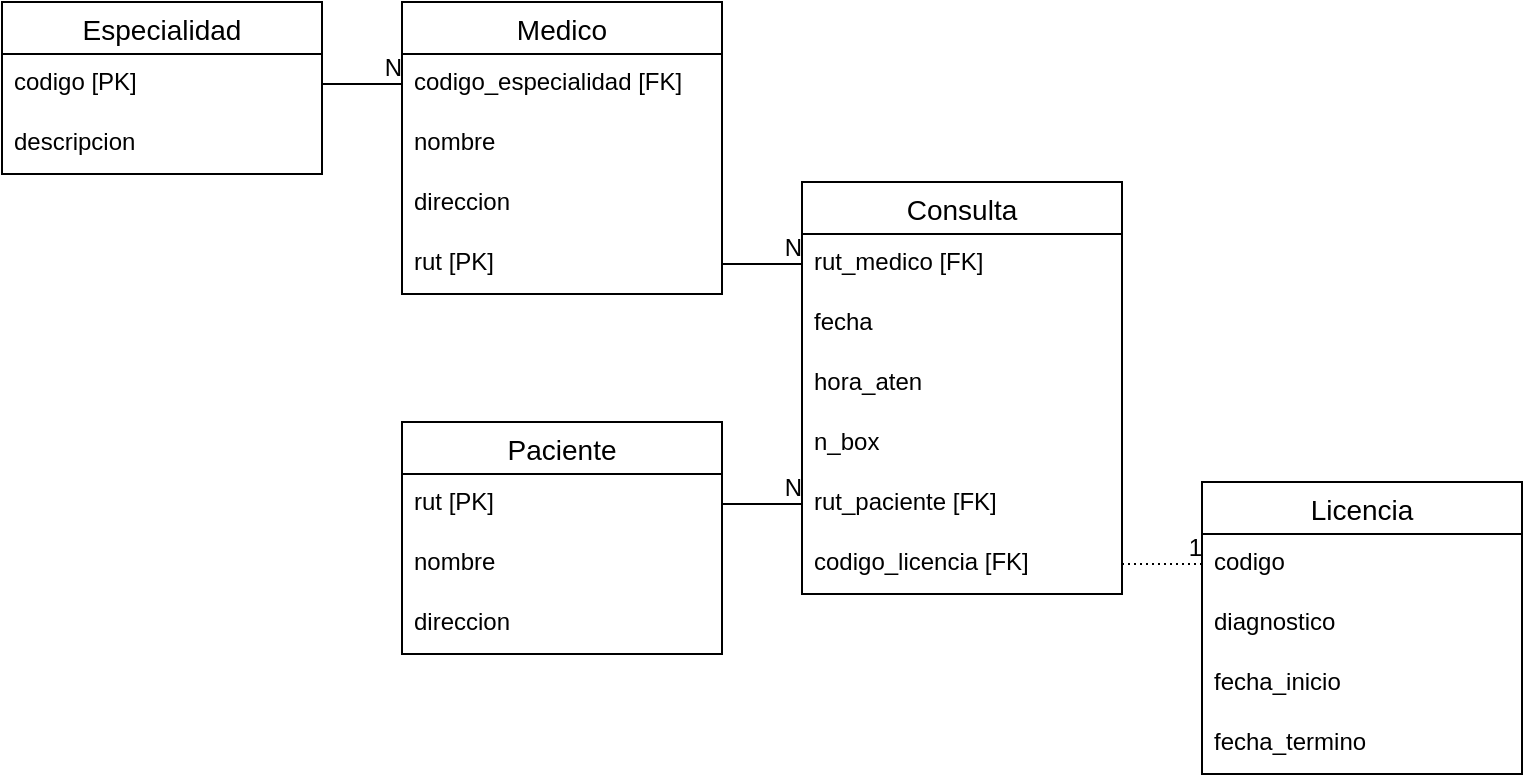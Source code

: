 <mxfile version="20.1.1" type="github"><diagram id="R2lEEEUBdFMjLlhIrx00" name="Page-1"><mxGraphModel dx="1422" dy="736" grid="1" gridSize="10" guides="1" tooltips="1" connect="1" arrows="1" fold="1" page="1" pageScale="1" pageWidth="850" pageHeight="1100" math="0" shadow="0" extFonts="Permanent Marker^https://fonts.googleapis.com/css?family=Permanent+Marker"><root><mxCell id="0"/><mxCell id="1" parent="0"/><mxCell id="jI0jvzNUPgWNA7xEkS6I-1" value="Consulta" style="swimlane;fontStyle=0;childLayout=stackLayout;horizontal=1;startSize=26;horizontalStack=0;resizeParent=1;resizeParentMax=0;resizeLast=0;collapsible=1;marginBottom=0;align=center;fontSize=14;" vertex="1" parent="1"><mxGeometry x="440" y="130" width="160" height="206" as="geometry"/></mxCell><mxCell id="jI0jvzNUPgWNA7xEkS6I-32" value="rut_medico [FK]" style="text;strokeColor=none;fillColor=none;spacingLeft=4;spacingRight=4;overflow=hidden;rotatable=0;points=[[0,0.5],[1,0.5]];portConstraint=eastwest;fontSize=12;" vertex="1" parent="jI0jvzNUPgWNA7xEkS6I-1"><mxGeometry y="26" width="160" height="30" as="geometry"/></mxCell><mxCell id="jI0jvzNUPgWNA7xEkS6I-2" value="fecha" style="text;strokeColor=none;fillColor=none;spacingLeft=4;spacingRight=4;overflow=hidden;rotatable=0;points=[[0,0.5],[1,0.5]];portConstraint=eastwest;fontSize=12;" vertex="1" parent="jI0jvzNUPgWNA7xEkS6I-1"><mxGeometry y="56" width="160" height="30" as="geometry"/></mxCell><mxCell id="jI0jvzNUPgWNA7xEkS6I-3" value="hora_aten" style="text;strokeColor=none;fillColor=none;spacingLeft=4;spacingRight=4;overflow=hidden;rotatable=0;points=[[0,0.5],[1,0.5]];portConstraint=eastwest;fontSize=12;" vertex="1" parent="jI0jvzNUPgWNA7xEkS6I-1"><mxGeometry y="86" width="160" height="30" as="geometry"/></mxCell><mxCell id="jI0jvzNUPgWNA7xEkS6I-4" value="n_box" style="text;strokeColor=none;fillColor=none;spacingLeft=4;spacingRight=4;overflow=hidden;rotatable=0;points=[[0,0.5],[1,0.5]];portConstraint=eastwest;fontSize=12;" vertex="1" parent="jI0jvzNUPgWNA7xEkS6I-1"><mxGeometry y="116" width="160" height="30" as="geometry"/></mxCell><mxCell id="jI0jvzNUPgWNA7xEkS6I-33" value="rut_paciente [FK]" style="text;strokeColor=none;fillColor=none;spacingLeft=4;spacingRight=4;overflow=hidden;rotatable=0;points=[[0,0.5],[1,0.5]];portConstraint=eastwest;fontSize=12;" vertex="1" parent="jI0jvzNUPgWNA7xEkS6I-1"><mxGeometry y="146" width="160" height="30" as="geometry"/></mxCell><mxCell id="jI0jvzNUPgWNA7xEkS6I-36" value="codigo_licencia [FK]" style="text;strokeColor=none;fillColor=none;spacingLeft=4;spacingRight=4;overflow=hidden;rotatable=0;points=[[0,0.5],[1,0.5]];portConstraint=eastwest;fontSize=12;" vertex="1" parent="jI0jvzNUPgWNA7xEkS6I-1"><mxGeometry y="176" width="160" height="30" as="geometry"/></mxCell><mxCell id="jI0jvzNUPgWNA7xEkS6I-5" value="Paciente" style="swimlane;fontStyle=0;childLayout=stackLayout;horizontal=1;startSize=26;horizontalStack=0;resizeParent=1;resizeParentMax=0;resizeLast=0;collapsible=1;marginBottom=0;align=center;fontSize=14;" vertex="1" parent="1"><mxGeometry x="240" y="250" width="160" height="116" as="geometry"/></mxCell><mxCell id="jI0jvzNUPgWNA7xEkS6I-7" value="rut [PK]" style="text;strokeColor=none;fillColor=none;spacingLeft=4;spacingRight=4;overflow=hidden;rotatable=0;points=[[0,0.5],[1,0.5]];portConstraint=eastwest;fontSize=12;" vertex="1" parent="jI0jvzNUPgWNA7xEkS6I-5"><mxGeometry y="26" width="160" height="30" as="geometry"/></mxCell><mxCell id="jI0jvzNUPgWNA7xEkS6I-6" value="nombre" style="text;strokeColor=none;fillColor=none;spacingLeft=4;spacingRight=4;overflow=hidden;rotatable=0;points=[[0,0.5],[1,0.5]];portConstraint=eastwest;fontSize=12;" vertex="1" parent="jI0jvzNUPgWNA7xEkS6I-5"><mxGeometry y="56" width="160" height="30" as="geometry"/></mxCell><mxCell id="jI0jvzNUPgWNA7xEkS6I-8" value="direccion" style="text;strokeColor=none;fillColor=none;spacingLeft=4;spacingRight=4;overflow=hidden;rotatable=0;points=[[0,0.5],[1,0.5]];portConstraint=eastwest;fontSize=12;" vertex="1" parent="jI0jvzNUPgWNA7xEkS6I-5"><mxGeometry y="86" width="160" height="30" as="geometry"/></mxCell><mxCell id="jI0jvzNUPgWNA7xEkS6I-9" value="Medico" style="swimlane;fontStyle=0;childLayout=stackLayout;horizontal=1;startSize=26;horizontalStack=0;resizeParent=1;resizeParentMax=0;resizeLast=0;collapsible=1;marginBottom=0;align=center;fontSize=14;" vertex="1" parent="1"><mxGeometry x="240" y="40" width="160" height="146" as="geometry"/></mxCell><mxCell id="jI0jvzNUPgWNA7xEkS6I-10" value="codigo_especialidad [FK]" style="text;strokeColor=none;fillColor=none;spacingLeft=4;spacingRight=4;overflow=hidden;rotatable=0;points=[[0,0.5],[1,0.5]];portConstraint=eastwest;fontSize=12;" vertex="1" parent="jI0jvzNUPgWNA7xEkS6I-9"><mxGeometry y="26" width="160" height="30" as="geometry"/></mxCell><mxCell id="jI0jvzNUPgWNA7xEkS6I-11" value="nombre" style="text;strokeColor=none;fillColor=none;spacingLeft=4;spacingRight=4;overflow=hidden;rotatable=0;points=[[0,0.5],[1,0.5]];portConstraint=eastwest;fontSize=12;" vertex="1" parent="jI0jvzNUPgWNA7xEkS6I-9"><mxGeometry y="56" width="160" height="30" as="geometry"/></mxCell><mxCell id="jI0jvzNUPgWNA7xEkS6I-28" value="direccion" style="text;strokeColor=none;fillColor=none;spacingLeft=4;spacingRight=4;overflow=hidden;rotatable=0;points=[[0,0.5],[1,0.5]];portConstraint=eastwest;fontSize=12;" vertex="1" parent="jI0jvzNUPgWNA7xEkS6I-9"><mxGeometry y="86" width="160" height="30" as="geometry"/></mxCell><mxCell id="jI0jvzNUPgWNA7xEkS6I-12" value="rut [PK]" style="text;strokeColor=none;fillColor=none;spacingLeft=4;spacingRight=4;overflow=hidden;rotatable=0;points=[[0,0.5],[1,0.5]];portConstraint=eastwest;fontSize=12;" vertex="1" parent="jI0jvzNUPgWNA7xEkS6I-9"><mxGeometry y="116" width="160" height="30" as="geometry"/></mxCell><object label="Licencia" Licencia="" id="jI0jvzNUPgWNA7xEkS6I-13"><mxCell style="swimlane;fontStyle=0;childLayout=stackLayout;horizontal=1;startSize=26;horizontalStack=0;resizeParent=1;resizeParentMax=0;resizeLast=0;collapsible=1;marginBottom=0;align=center;fontSize=14;" vertex="1" parent="1"><mxGeometry x="640" y="280" width="160" height="146" as="geometry"><mxRectangle x="140" y="440" width="90" height="30" as="alternateBounds"/></mxGeometry></mxCell></object><mxCell id="jI0jvzNUPgWNA7xEkS6I-14" value="codigo" style="text;strokeColor=none;fillColor=none;spacingLeft=4;spacingRight=4;overflow=hidden;rotatable=0;points=[[0,0.5],[1,0.5]];portConstraint=eastwest;fontSize=12;" vertex="1" parent="jI0jvzNUPgWNA7xEkS6I-13"><mxGeometry y="26" width="160" height="30" as="geometry"/></mxCell><mxCell id="jI0jvzNUPgWNA7xEkS6I-15" value="diagnostico" style="text;strokeColor=none;fillColor=none;spacingLeft=4;spacingRight=4;overflow=hidden;rotatable=0;points=[[0,0.5],[1,0.5]];portConstraint=eastwest;fontSize=12;" vertex="1" parent="jI0jvzNUPgWNA7xEkS6I-13"><mxGeometry y="56" width="160" height="30" as="geometry"/></mxCell><mxCell id="jI0jvzNUPgWNA7xEkS6I-16" value="fecha_inicio" style="text;strokeColor=none;fillColor=none;spacingLeft=4;spacingRight=4;overflow=hidden;rotatable=0;points=[[0,0.5],[1,0.5]];portConstraint=eastwest;fontSize=12;" vertex="1" parent="jI0jvzNUPgWNA7xEkS6I-13"><mxGeometry y="86" width="160" height="30" as="geometry"/></mxCell><mxCell id="jI0jvzNUPgWNA7xEkS6I-20" value="fecha_termino" style="text;strokeColor=none;fillColor=none;spacingLeft=4;spacingRight=4;overflow=hidden;rotatable=0;points=[[0,0.5],[1,0.5]];portConstraint=eastwest;fontSize=12;" vertex="1" parent="jI0jvzNUPgWNA7xEkS6I-13"><mxGeometry y="116" width="160" height="30" as="geometry"/></mxCell><mxCell id="jI0jvzNUPgWNA7xEkS6I-21" value="Especialidad" style="swimlane;fontStyle=0;childLayout=stackLayout;horizontal=1;startSize=26;horizontalStack=0;resizeParent=1;resizeParentMax=0;resizeLast=0;collapsible=1;marginBottom=0;align=center;fontSize=14;" vertex="1" parent="1"><mxGeometry x="40" y="40" width="160" height="86" as="geometry"/></mxCell><mxCell id="jI0jvzNUPgWNA7xEkS6I-22" value="codigo [PK]" style="text;strokeColor=none;fillColor=none;spacingLeft=4;spacingRight=4;overflow=hidden;rotatable=0;points=[[0,0.5],[1,0.5]];portConstraint=eastwest;fontSize=12;" vertex="1" parent="jI0jvzNUPgWNA7xEkS6I-21"><mxGeometry y="26" width="160" height="30" as="geometry"/></mxCell><mxCell id="jI0jvzNUPgWNA7xEkS6I-29" value="descripcion" style="text;strokeColor=none;fillColor=none;spacingLeft=4;spacingRight=4;overflow=hidden;rotatable=0;points=[[0,0.5],[1,0.5]];portConstraint=eastwest;fontSize=12;" vertex="1" parent="jI0jvzNUPgWNA7xEkS6I-21"><mxGeometry y="56" width="160" height="30" as="geometry"/></mxCell><mxCell id="jI0jvzNUPgWNA7xEkS6I-26" value="" style="endArrow=none;html=1;rounded=0;" edge="1" parent="1" source="jI0jvzNUPgWNA7xEkS6I-22" target="jI0jvzNUPgWNA7xEkS6I-10"><mxGeometry relative="1" as="geometry"><mxPoint x="200" y="100" as="sourcePoint"/><mxPoint x="360" y="200" as="targetPoint"/></mxGeometry></mxCell><mxCell id="jI0jvzNUPgWNA7xEkS6I-27" value="N" style="resizable=0;html=1;align=right;verticalAlign=bottom;" connectable="0" vertex="1" parent="jI0jvzNUPgWNA7xEkS6I-26"><mxGeometry x="1" relative="1" as="geometry"/></mxCell><mxCell id="jI0jvzNUPgWNA7xEkS6I-30" value="" style="endArrow=none;html=1;rounded=0;" edge="1" parent="1" source="jI0jvzNUPgWNA7xEkS6I-12" target="jI0jvzNUPgWNA7xEkS6I-32"><mxGeometry relative="1" as="geometry"><mxPoint x="510" y="110" as="sourcePoint"/><mxPoint x="590" y="149" as="targetPoint"/></mxGeometry></mxCell><mxCell id="jI0jvzNUPgWNA7xEkS6I-31" value="N" style="resizable=0;html=1;align=right;verticalAlign=bottom;" connectable="0" vertex="1" parent="jI0jvzNUPgWNA7xEkS6I-30"><mxGeometry x="1" relative="1" as="geometry"/></mxCell><mxCell id="jI0jvzNUPgWNA7xEkS6I-34" value="" style="endArrow=none;html=1;rounded=0;" edge="1" parent="1" source="jI0jvzNUPgWNA7xEkS6I-7" target="jI0jvzNUPgWNA7xEkS6I-33"><mxGeometry relative="1" as="geometry"><mxPoint x="480" y="356" as="sourcePoint"/><mxPoint x="620" y="356" as="targetPoint"/></mxGeometry></mxCell><mxCell id="jI0jvzNUPgWNA7xEkS6I-35" value="N" style="resizable=0;html=1;align=right;verticalAlign=bottom;" connectable="0" vertex="1" parent="jI0jvzNUPgWNA7xEkS6I-34"><mxGeometry x="1" relative="1" as="geometry"/></mxCell><mxCell id="jI0jvzNUPgWNA7xEkS6I-37" value="" style="endArrow=none;html=1;rounded=0;dashed=1;dashPattern=1 2;" edge="1" parent="1" source="jI0jvzNUPgWNA7xEkS6I-36" target="jI0jvzNUPgWNA7xEkS6I-14"><mxGeometry relative="1" as="geometry"><mxPoint x="580" y="410" as="sourcePoint"/><mxPoint x="740" y="410" as="targetPoint"/></mxGeometry></mxCell><mxCell id="jI0jvzNUPgWNA7xEkS6I-38" value="1" style="resizable=0;html=1;align=right;verticalAlign=bottom;" connectable="0" vertex="1" parent="jI0jvzNUPgWNA7xEkS6I-37"><mxGeometry x="1" relative="1" as="geometry"/></mxCell></root></mxGraphModel></diagram></mxfile>